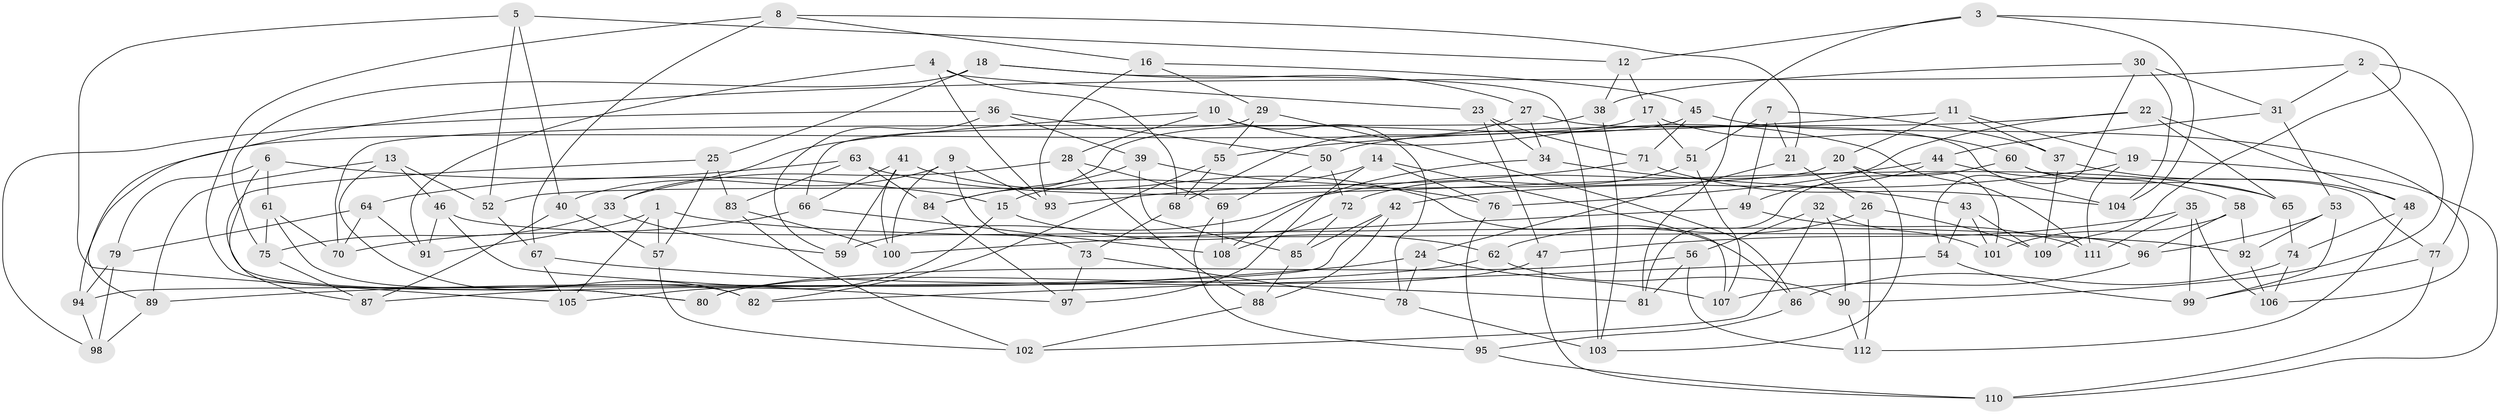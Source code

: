 // Generated by graph-tools (version 1.1) at 2025/37/03/09/25 02:37:55]
// undirected, 112 vertices, 224 edges
graph export_dot {
graph [start="1"]
  node [color=gray90,style=filled];
  1;
  2;
  3;
  4;
  5;
  6;
  7;
  8;
  9;
  10;
  11;
  12;
  13;
  14;
  15;
  16;
  17;
  18;
  19;
  20;
  21;
  22;
  23;
  24;
  25;
  26;
  27;
  28;
  29;
  30;
  31;
  32;
  33;
  34;
  35;
  36;
  37;
  38;
  39;
  40;
  41;
  42;
  43;
  44;
  45;
  46;
  47;
  48;
  49;
  50;
  51;
  52;
  53;
  54;
  55;
  56;
  57;
  58;
  59;
  60;
  61;
  62;
  63;
  64;
  65;
  66;
  67;
  68;
  69;
  70;
  71;
  72;
  73;
  74;
  75;
  76;
  77;
  78;
  79;
  80;
  81;
  82;
  83;
  84;
  85;
  86;
  87;
  88;
  89;
  90;
  91;
  92;
  93;
  94;
  95;
  96;
  97;
  98;
  99;
  100;
  101;
  102;
  103;
  104;
  105;
  106;
  107;
  108;
  109;
  110;
  111;
  112;
  1 -- 105;
  1 -- 92;
  1 -- 91;
  1 -- 57;
  2 -- 77;
  2 -- 90;
  2 -- 31;
  2 -- 89;
  3 -- 104;
  3 -- 81;
  3 -- 12;
  3 -- 109;
  4 -- 93;
  4 -- 91;
  4 -- 23;
  4 -- 68;
  5 -- 40;
  5 -- 12;
  5 -- 52;
  5 -- 105;
  6 -- 15;
  6 -- 80;
  6 -- 79;
  6 -- 61;
  7 -- 21;
  7 -- 37;
  7 -- 49;
  7 -- 51;
  8 -- 21;
  8 -- 16;
  8 -- 67;
  8 -- 80;
  9 -- 100;
  9 -- 93;
  9 -- 73;
  9 -- 40;
  10 -- 78;
  10 -- 33;
  10 -- 111;
  10 -- 28;
  11 -- 55;
  11 -- 20;
  11 -- 19;
  11 -- 37;
  12 -- 17;
  12 -- 38;
  13 -- 52;
  13 -- 46;
  13 -- 82;
  13 -- 89;
  14 -- 15;
  14 -- 107;
  14 -- 97;
  14 -- 76;
  15 -- 105;
  15 -- 62;
  16 -- 45;
  16 -- 29;
  16 -- 93;
  17 -- 94;
  17 -- 60;
  17 -- 51;
  18 -- 75;
  18 -- 27;
  18 -- 103;
  18 -- 25;
  19 -- 42;
  19 -- 111;
  19 -- 110;
  20 -- 52;
  20 -- 103;
  20 -- 101;
  21 -- 24;
  21 -- 26;
  22 -- 65;
  22 -- 76;
  22 -- 50;
  22 -- 48;
  23 -- 34;
  23 -- 47;
  23 -- 71;
  24 -- 107;
  24 -- 89;
  24 -- 78;
  25 -- 83;
  25 -- 57;
  25 -- 87;
  26 -- 109;
  26 -- 62;
  26 -- 112;
  27 -- 34;
  27 -- 104;
  27 -- 68;
  28 -- 88;
  28 -- 69;
  28 -- 33;
  29 -- 86;
  29 -- 55;
  29 -- 66;
  30 -- 31;
  30 -- 54;
  30 -- 104;
  30 -- 38;
  31 -- 53;
  31 -- 44;
  32 -- 90;
  32 -- 101;
  32 -- 102;
  32 -- 56;
  33 -- 75;
  33 -- 59;
  34 -- 43;
  34 -- 108;
  35 -- 111;
  35 -- 106;
  35 -- 99;
  35 -- 47;
  36 -- 50;
  36 -- 39;
  36 -- 59;
  36 -- 98;
  37 -- 48;
  37 -- 109;
  38 -- 103;
  38 -- 70;
  39 -- 85;
  39 -- 76;
  39 -- 84;
  40 -- 57;
  40 -- 87;
  41 -- 66;
  41 -- 100;
  41 -- 59;
  41 -- 86;
  42 -- 94;
  42 -- 85;
  42 -- 88;
  43 -- 54;
  43 -- 109;
  43 -- 101;
  44 -- 49;
  44 -- 58;
  44 -- 59;
  45 -- 71;
  45 -- 106;
  45 -- 84;
  46 -- 97;
  46 -- 96;
  46 -- 91;
  47 -- 110;
  47 -- 80;
  48 -- 74;
  48 -- 112;
  49 -- 111;
  49 -- 100;
  50 -- 72;
  50 -- 69;
  51 -- 107;
  51 -- 72;
  52 -- 67;
  53 -- 96;
  53 -- 92;
  53 -- 99;
  54 -- 82;
  54 -- 99;
  55 -- 68;
  55 -- 82;
  56 -- 80;
  56 -- 81;
  56 -- 112;
  57 -- 102;
  58 -- 101;
  58 -- 92;
  58 -- 96;
  60 -- 81;
  60 -- 77;
  60 -- 65;
  61 -- 75;
  61 -- 70;
  61 -- 82;
  62 -- 90;
  62 -- 87;
  63 -- 83;
  63 -- 65;
  63 -- 64;
  63 -- 84;
  64 -- 79;
  64 -- 91;
  64 -- 70;
  65 -- 74;
  66 -- 108;
  66 -- 70;
  67 -- 105;
  67 -- 81;
  68 -- 73;
  69 -- 95;
  69 -- 108;
  71 -- 104;
  71 -- 93;
  72 -- 85;
  72 -- 108;
  73 -- 97;
  73 -- 78;
  74 -- 86;
  74 -- 106;
  75 -- 87;
  76 -- 95;
  77 -- 110;
  77 -- 99;
  78 -- 103;
  79 -- 94;
  79 -- 98;
  83 -- 102;
  83 -- 100;
  84 -- 97;
  85 -- 88;
  86 -- 95;
  88 -- 102;
  89 -- 98;
  90 -- 112;
  92 -- 106;
  94 -- 98;
  95 -- 110;
  96 -- 107;
}
